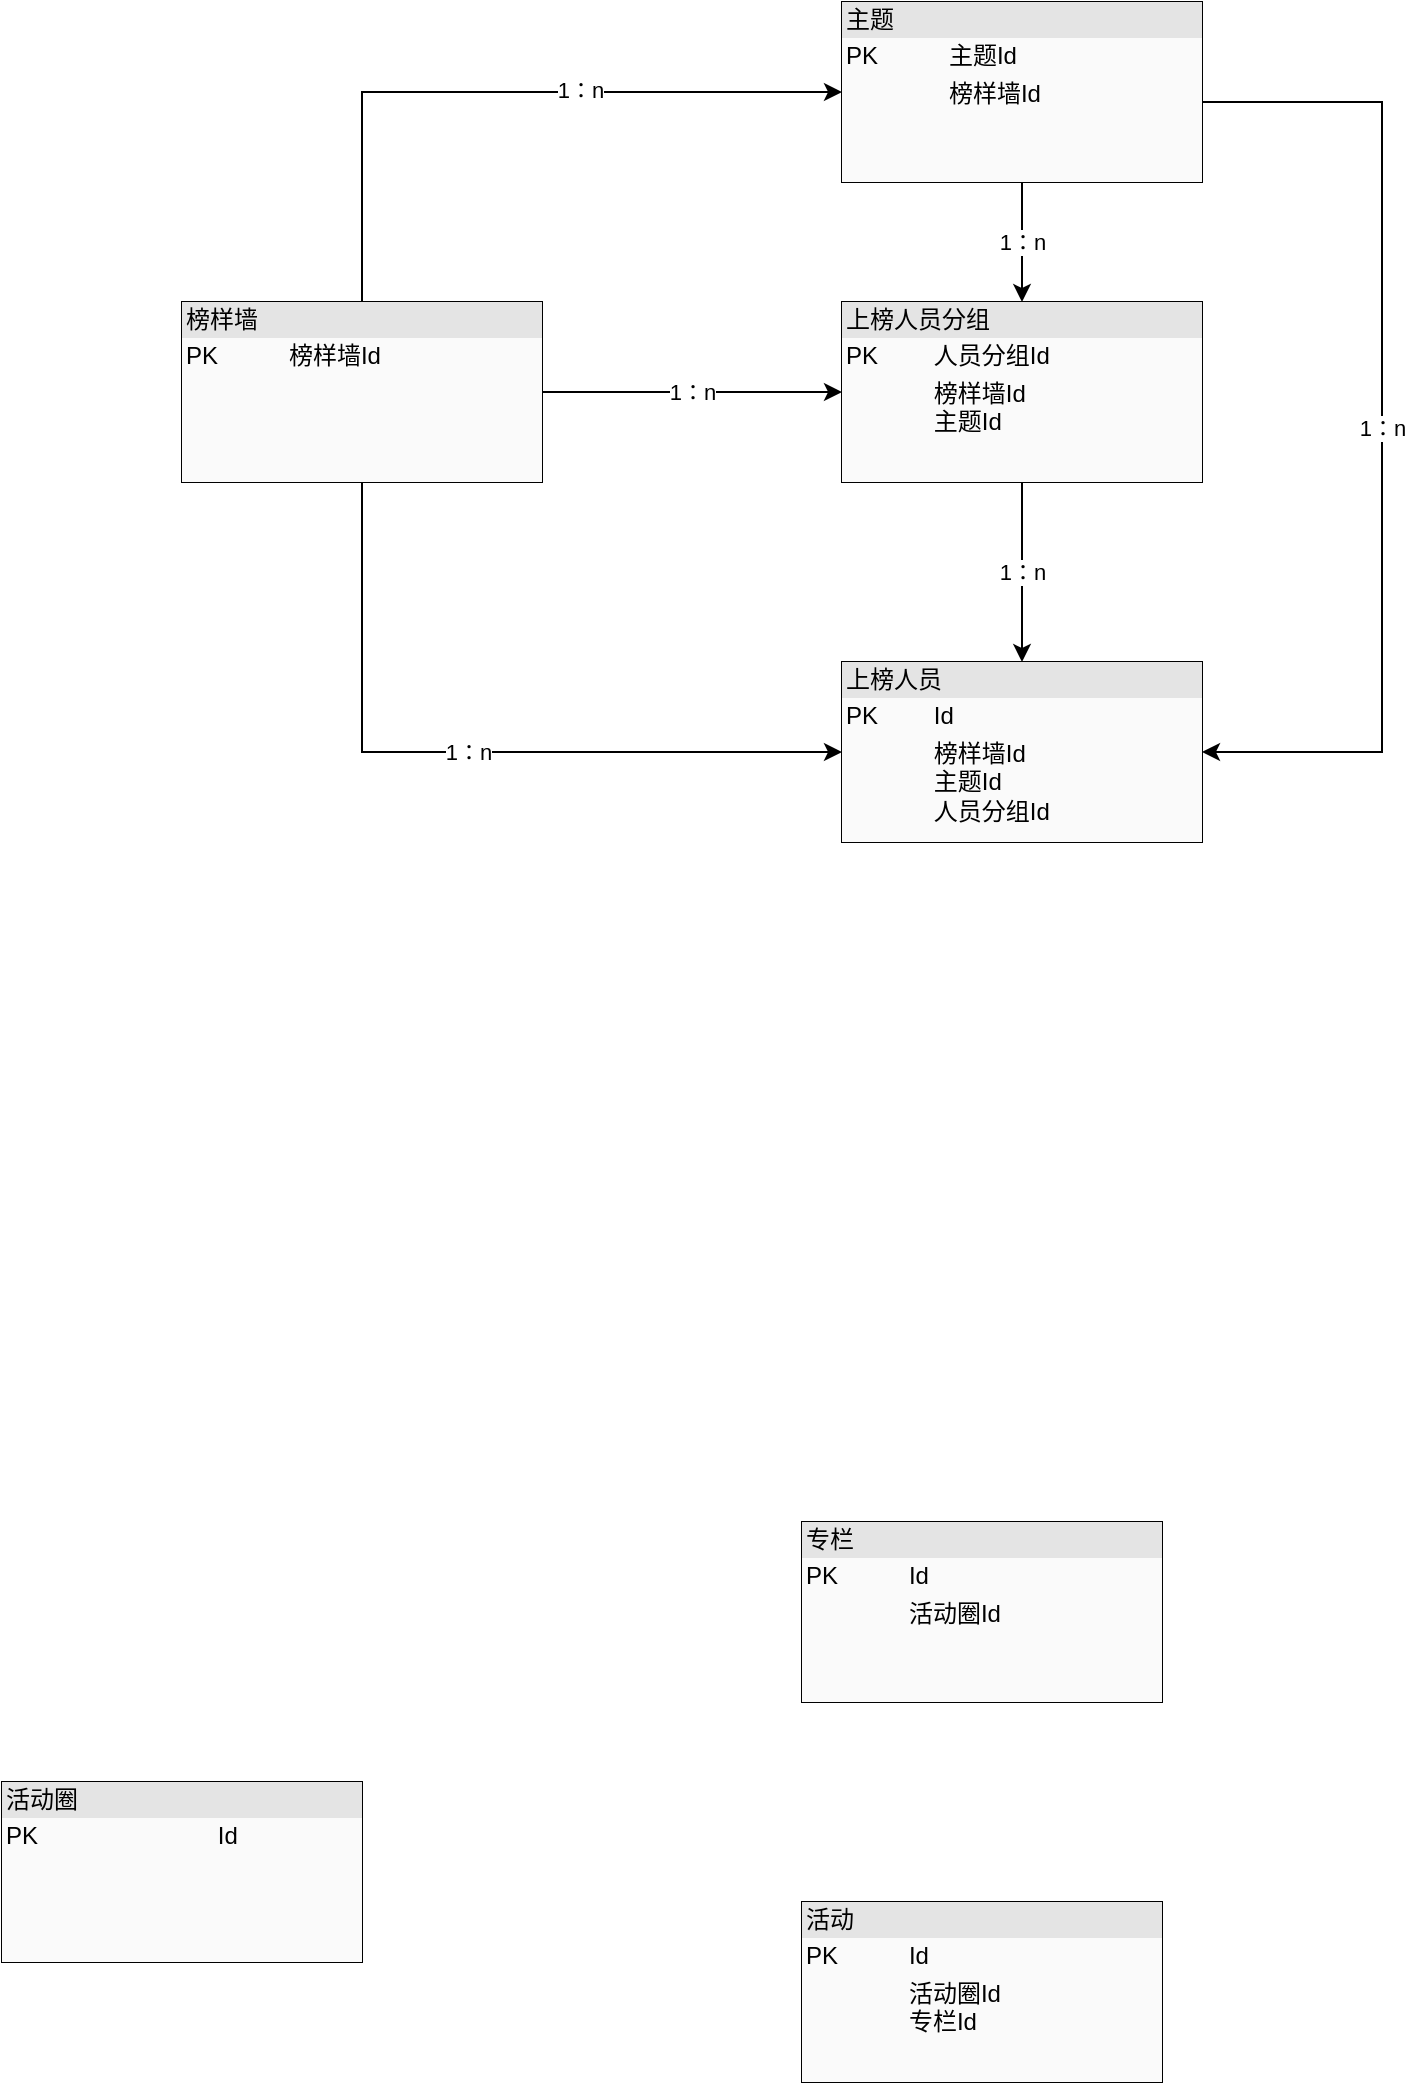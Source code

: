 <mxfile version="20.7.4" type="github">
  <diagram id="_yCclNhYavrccsSiJ5_n" name="第 1 页">
    <mxGraphModel dx="1050" dy="580" grid="1" gridSize="10" guides="1" tooltips="1" connect="1" arrows="1" fold="1" page="1" pageScale="1" pageWidth="300000" pageHeight="30000" math="0" shadow="0">
      <root>
        <mxCell id="0" />
        <mxCell id="1" parent="0" />
        <mxCell id="GE1TyS7wBmHGpNUDIyJN-11" style="edgeStyle=orthogonalEdgeStyle;rounded=0;orthogonalLoop=1;jettySize=auto;html=1;entryX=0;entryY=0.5;entryDx=0;entryDy=0;" edge="1" parent="1" source="GE1TyS7wBmHGpNUDIyJN-7" target="GE1TyS7wBmHGpNUDIyJN-8">
          <mxGeometry relative="1" as="geometry">
            <Array as="points">
              <mxPoint x="280" y="75" />
            </Array>
          </mxGeometry>
        </mxCell>
        <mxCell id="GE1TyS7wBmHGpNUDIyJN-12" value="1：n" style="edgeLabel;html=1;align=center;verticalAlign=middle;resizable=0;points=[];" vertex="1" connectable="0" parent="GE1TyS7wBmHGpNUDIyJN-11">
          <mxGeometry x="0.239" y="1" relative="1" as="geometry">
            <mxPoint as="offset" />
          </mxGeometry>
        </mxCell>
        <mxCell id="GE1TyS7wBmHGpNUDIyJN-13" value="1：n" style="edgeStyle=orthogonalEdgeStyle;rounded=0;orthogonalLoop=1;jettySize=auto;html=1;" edge="1" parent="1" source="GE1TyS7wBmHGpNUDIyJN-7" target="GE1TyS7wBmHGpNUDIyJN-9">
          <mxGeometry relative="1" as="geometry" />
        </mxCell>
        <mxCell id="GE1TyS7wBmHGpNUDIyJN-14" value="1：n" style="edgeStyle=orthogonalEdgeStyle;rounded=0;orthogonalLoop=1;jettySize=auto;html=1;entryX=0;entryY=0.5;entryDx=0;entryDy=0;" edge="1" parent="1" source="GE1TyS7wBmHGpNUDIyJN-7" target="GE1TyS7wBmHGpNUDIyJN-10">
          <mxGeometry relative="1" as="geometry">
            <Array as="points">
              <mxPoint x="280" y="405" />
            </Array>
          </mxGeometry>
        </mxCell>
        <mxCell id="GE1TyS7wBmHGpNUDIyJN-7" value="&lt;div style=&quot;box-sizing:border-box;width:100%;background:#e4e4e4;padding:2px;&quot;&gt;榜样墙&lt;/div&gt;&lt;table style=&quot;width:100%;font-size:1em;&quot; cellpadding=&quot;2&quot; cellspacing=&quot;0&quot;&gt;&lt;tbody&gt;&lt;tr&gt;&lt;td&gt;PK&lt;/td&gt;&lt;td&gt;榜样墙Id&lt;/td&gt;&lt;/tr&gt;&lt;tr&gt;&lt;td&gt;&lt;br&gt;&lt;/td&gt;&lt;td&gt;&lt;br&gt;&lt;/td&gt;&lt;/tr&gt;&lt;tr&gt;&lt;td&gt;&lt;/td&gt;&lt;td&gt;&lt;br&gt;&lt;/td&gt;&lt;/tr&gt;&lt;/tbody&gt;&lt;/table&gt;" style="verticalAlign=top;align=left;overflow=fill;html=1;labelBackgroundColor=#fafafa;" vertex="1" parent="1">
          <mxGeometry x="190" y="180" width="180" height="90" as="geometry" />
        </mxCell>
        <mxCell id="GE1TyS7wBmHGpNUDIyJN-15" value="1：n" style="edgeStyle=orthogonalEdgeStyle;rounded=0;orthogonalLoop=1;jettySize=auto;html=1;" edge="1" parent="1" source="GE1TyS7wBmHGpNUDIyJN-8" target="GE1TyS7wBmHGpNUDIyJN-9">
          <mxGeometry relative="1" as="geometry" />
        </mxCell>
        <mxCell id="GE1TyS7wBmHGpNUDIyJN-19" value="1：n" style="edgeStyle=orthogonalEdgeStyle;rounded=0;orthogonalLoop=1;jettySize=auto;html=1;entryX=1;entryY=0.5;entryDx=0;entryDy=0;" edge="1" parent="1" source="GE1TyS7wBmHGpNUDIyJN-8" target="GE1TyS7wBmHGpNUDIyJN-10">
          <mxGeometry relative="1" as="geometry">
            <mxPoint x="890" y="80" as="targetPoint" />
            <Array as="points">
              <mxPoint x="790" y="80" />
              <mxPoint x="790" y="405" />
            </Array>
          </mxGeometry>
        </mxCell>
        <mxCell id="GE1TyS7wBmHGpNUDIyJN-8" value="&lt;div style=&quot;box-sizing:border-box;width:100%;background:#e4e4e4;padding:2px;&quot;&gt;主题&lt;/div&gt;&lt;table style=&quot;width:100%;font-size:1em;&quot; cellpadding=&quot;2&quot; cellspacing=&quot;0&quot;&gt;&lt;tbody&gt;&lt;tr&gt;&lt;td&gt;PK&lt;/td&gt;&lt;td&gt;主题Id&lt;/td&gt;&lt;/tr&gt;&lt;tr&gt;&lt;td&gt;&lt;br&gt;&lt;/td&gt;&lt;td&gt;榜样墙Id&lt;/td&gt;&lt;/tr&gt;&lt;tr&gt;&lt;td&gt;&lt;/td&gt;&lt;td&gt;&lt;br&gt;&lt;/td&gt;&lt;/tr&gt;&lt;/tbody&gt;&lt;/table&gt;" style="verticalAlign=top;align=left;overflow=fill;html=1;labelBackgroundColor=#fafafa;" vertex="1" parent="1">
          <mxGeometry x="520" y="30" width="180" height="90" as="geometry" />
        </mxCell>
        <mxCell id="GE1TyS7wBmHGpNUDIyJN-16" value="1：n" style="edgeStyle=orthogonalEdgeStyle;rounded=0;orthogonalLoop=1;jettySize=auto;html=1;" edge="1" parent="1" source="GE1TyS7wBmHGpNUDIyJN-9" target="GE1TyS7wBmHGpNUDIyJN-10">
          <mxGeometry relative="1" as="geometry" />
        </mxCell>
        <mxCell id="GE1TyS7wBmHGpNUDIyJN-9" value="&lt;div style=&quot;box-sizing:border-box;width:100%;background:#e4e4e4;padding:2px;&quot;&gt;上榜人员分组&lt;/div&gt;&lt;table style=&quot;width:100%;font-size:1em;&quot; cellpadding=&quot;2&quot; cellspacing=&quot;0&quot;&gt;&lt;tbody&gt;&lt;tr&gt;&lt;td&gt;PK&lt;/td&gt;&lt;td&gt;人员分组Id&lt;/td&gt;&lt;/tr&gt;&lt;tr&gt;&lt;td&gt;&lt;br&gt;&lt;/td&gt;&lt;td&gt;榜样墙Id&lt;br&gt;主题Id&lt;/td&gt;&lt;/tr&gt;&lt;tr&gt;&lt;td&gt;&lt;/td&gt;&lt;td&gt;&lt;br&gt;&lt;/td&gt;&lt;/tr&gt;&lt;/tbody&gt;&lt;/table&gt;" style="verticalAlign=top;align=left;overflow=fill;html=1;labelBackgroundColor=#fafafa;" vertex="1" parent="1">
          <mxGeometry x="520" y="180" width="180" height="90" as="geometry" />
        </mxCell>
        <mxCell id="GE1TyS7wBmHGpNUDIyJN-10" value="&lt;div style=&quot;box-sizing:border-box;width:100%;background:#e4e4e4;padding:2px;&quot;&gt;上榜人员&lt;/div&gt;&lt;table style=&quot;width:100%;font-size:1em;&quot; cellpadding=&quot;2&quot; cellspacing=&quot;0&quot;&gt;&lt;tbody&gt;&lt;tr&gt;&lt;td&gt;PK&lt;/td&gt;&lt;td&gt;Id&lt;/td&gt;&lt;/tr&gt;&lt;tr&gt;&lt;td&gt;&lt;br&gt;&lt;/td&gt;&lt;td&gt;榜样墙Id&lt;br&gt;主题Id&lt;br&gt;人员分组Id&lt;/td&gt;&lt;/tr&gt;&lt;tr&gt;&lt;td&gt;&lt;/td&gt;&lt;td&gt;&lt;br&gt;&lt;/td&gt;&lt;/tr&gt;&lt;/tbody&gt;&lt;/table&gt;" style="verticalAlign=top;align=left;overflow=fill;html=1;labelBackgroundColor=#fafafa;" vertex="1" parent="1">
          <mxGeometry x="520" y="360" width="180" height="90" as="geometry" />
        </mxCell>
        <mxCell id="GE1TyS7wBmHGpNUDIyJN-20" value="&lt;div style=&quot;box-sizing:border-box;width:100%;background:#e4e4e4;padding:2px;&quot;&gt;活动圈&lt;/div&gt;&lt;table style=&quot;width:100%;font-size:1em;&quot; cellpadding=&quot;2&quot; cellspacing=&quot;0&quot;&gt;&lt;tbody&gt;&lt;tr&gt;&lt;td&gt;PK&lt;/td&gt;&lt;td&gt;Id&lt;/td&gt;&lt;/tr&gt;&lt;tr&gt;&lt;td&gt;&lt;br&gt;&lt;/td&gt;&lt;td&gt;&lt;br&gt;&lt;/td&gt;&lt;/tr&gt;&lt;tr&gt;&lt;td&gt;&lt;/td&gt;&lt;td&gt;&lt;br&gt;&lt;/td&gt;&lt;/tr&gt;&lt;/tbody&gt;&lt;/table&gt;" style="verticalAlign=top;align=left;overflow=fill;html=1;labelBackgroundColor=#fafafa;" vertex="1" parent="1">
          <mxGeometry x="100" y="920" width="180" height="90" as="geometry" />
        </mxCell>
        <mxCell id="GE1TyS7wBmHGpNUDIyJN-21" value="&lt;div style=&quot;box-sizing:border-box;width:100%;background:#e4e4e4;padding:2px;&quot;&gt;活动&lt;/div&gt;&lt;table style=&quot;width:100%;font-size:1em;&quot; cellpadding=&quot;2&quot; cellspacing=&quot;0&quot;&gt;&lt;tbody&gt;&lt;tr&gt;&lt;td&gt;PK&lt;/td&gt;&lt;td&gt;Id&lt;/td&gt;&lt;/tr&gt;&lt;tr&gt;&lt;td&gt;&lt;br&gt;&lt;/td&gt;&lt;td&gt;活动圈Id&lt;br&gt;专栏Id&lt;/td&gt;&lt;/tr&gt;&lt;tr&gt;&lt;td&gt;&lt;/td&gt;&lt;td&gt;&lt;br&gt;&lt;/td&gt;&lt;/tr&gt;&lt;/tbody&gt;&lt;/table&gt;" style="verticalAlign=top;align=left;overflow=fill;html=1;labelBackgroundColor=#fafafa;" vertex="1" parent="1">
          <mxGeometry x="500" y="980" width="180" height="90" as="geometry" />
        </mxCell>
        <mxCell id="GE1TyS7wBmHGpNUDIyJN-22" value="&lt;div style=&quot;box-sizing:border-box;width:100%;background:#e4e4e4;padding:2px;&quot;&gt;专栏&lt;/div&gt;&lt;table style=&quot;width:100%;font-size:1em;&quot; cellpadding=&quot;2&quot; cellspacing=&quot;0&quot;&gt;&lt;tbody&gt;&lt;tr&gt;&lt;td&gt;PK&lt;/td&gt;&lt;td&gt;Id&lt;/td&gt;&lt;/tr&gt;&lt;tr&gt;&lt;td&gt;&lt;br&gt;&lt;/td&gt;&lt;td&gt;活动圈Id&lt;br&gt;&lt;br&gt;&lt;/td&gt;&lt;/tr&gt;&lt;tr&gt;&lt;td&gt;&lt;/td&gt;&lt;td&gt;&lt;br&gt;&lt;/td&gt;&lt;/tr&gt;&lt;/tbody&gt;&lt;/table&gt;" style="verticalAlign=top;align=left;overflow=fill;html=1;labelBackgroundColor=#fafafa;" vertex="1" parent="1">
          <mxGeometry x="500" y="790" width="180" height="90" as="geometry" />
        </mxCell>
      </root>
    </mxGraphModel>
  </diagram>
</mxfile>
